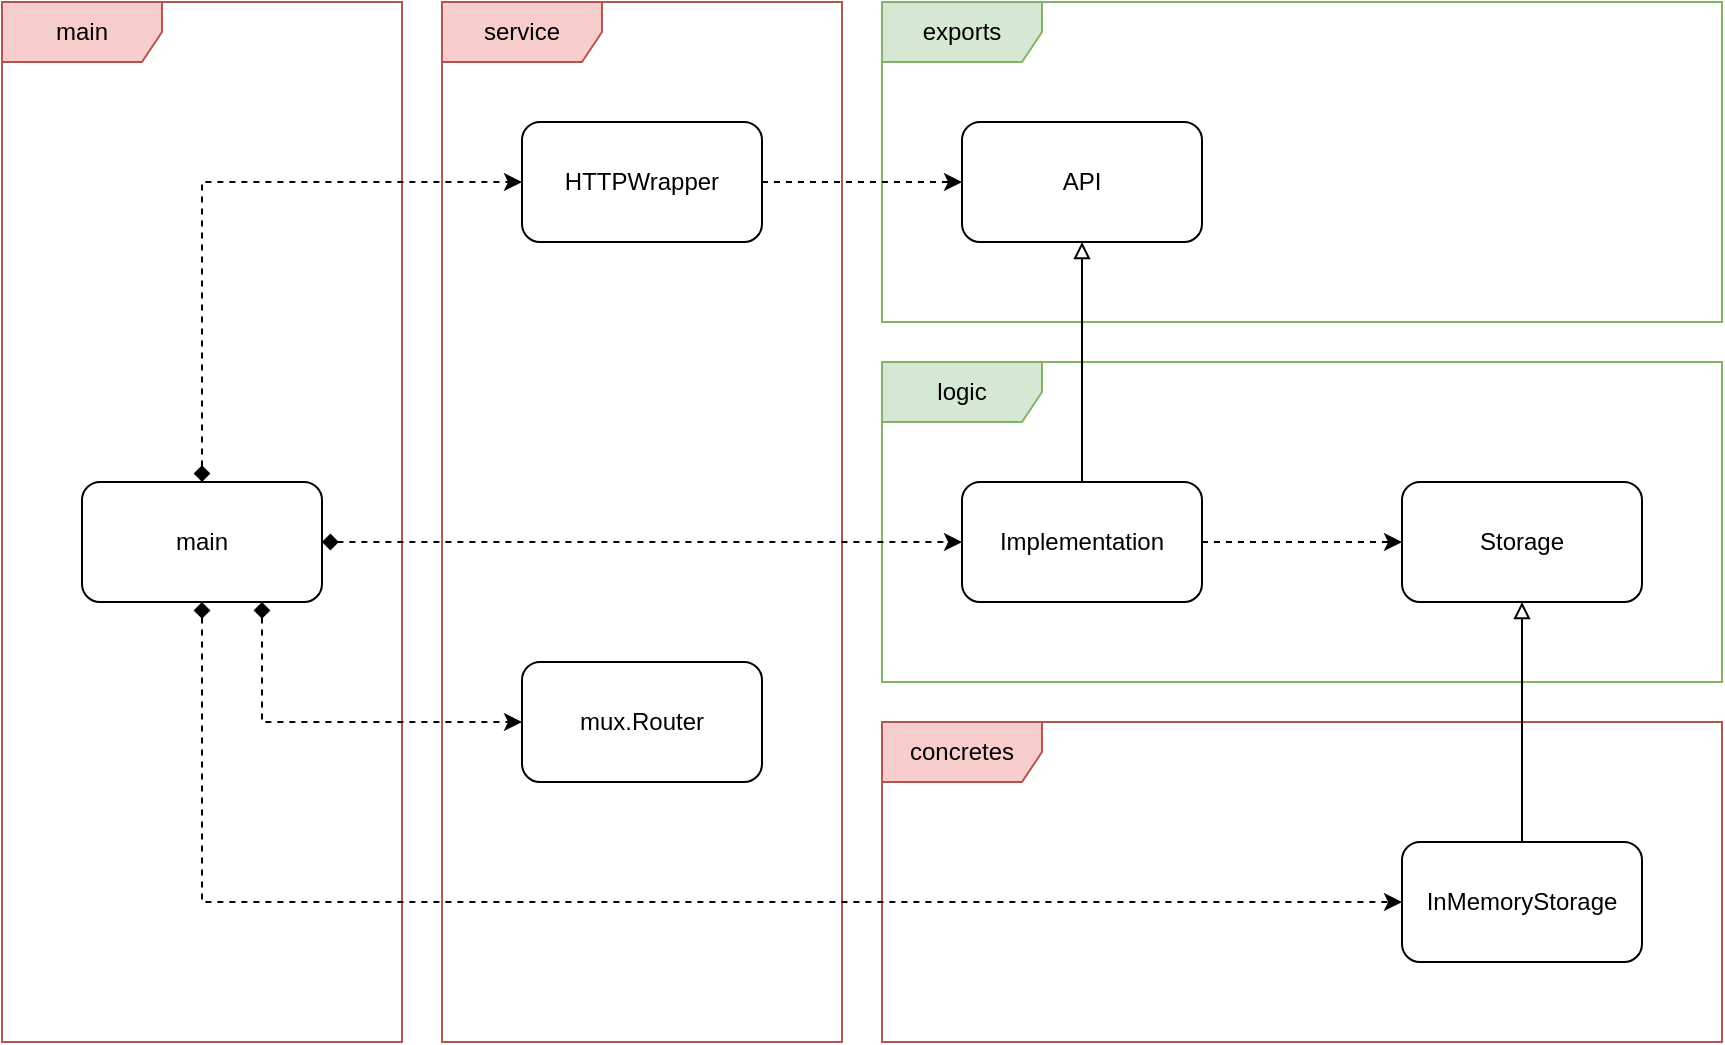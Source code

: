 <mxfile version="13.3.9" type="device"><diagram id="Cvft5OTZRsobFEUvXP9b" name="Page-1"><mxGraphModel dx="1606" dy="1644" grid="1" gridSize="10" guides="1" tooltips="1" connect="1" arrows="1" fold="1" page="1" pageScale="1" pageWidth="1100" pageHeight="850" math="0" shadow="0"><root><mxCell id="0"/><mxCell id="1" parent="0"/><mxCell id="SHBvEZt9IcaxBhdKDQEF-16" value="exports" style="shape=umlFrame;whiteSpace=wrap;html=1;fillColor=#d5e8d4;strokeColor=#82b366;width=80;height=30;" vertex="1" parent="1"><mxGeometry x="560" y="160" width="420" height="160" as="geometry"/></mxCell><mxCell id="SHBvEZt9IcaxBhdKDQEF-15" value="service" style="shape=umlFrame;whiteSpace=wrap;html=1;fillColor=#f8cecc;strokeColor=#b85450;width=80;height=30;" vertex="1" parent="1"><mxGeometry x="340" y="160" width="200" height="520" as="geometry"/></mxCell><mxCell id="SHBvEZt9IcaxBhdKDQEF-8" value="logic" style="shape=umlFrame;whiteSpace=wrap;html=1;fillColor=#d5e8d4;strokeColor=#82b366;width=80;height=30;" vertex="1" parent="1"><mxGeometry x="560" y="340" width="420" height="160" as="geometry"/></mxCell><mxCell id="SHBvEZt9IcaxBhdKDQEF-9" value="concretes" style="shape=umlFrame;whiteSpace=wrap;html=1;fillColor=#f8cecc;strokeColor=#b85450;width=80;height=30;" vertex="1" parent="1"><mxGeometry x="560" y="520" width="420" height="160" as="geometry"/></mxCell><mxCell id="SHBvEZt9IcaxBhdKDQEF-7" style="edgeStyle=orthogonalEdgeStyle;rounded=0;orthogonalLoop=1;jettySize=auto;html=1;exitX=1;exitY=0.5;exitDx=0;exitDy=0;entryX=0;entryY=0.5;entryDx=0;entryDy=0;endArrow=classic;endFill=1;startArrow=none;startFill=0;dashed=1;" edge="1" parent="1" source="SHBvEZt9IcaxBhdKDQEF-1" target="SHBvEZt9IcaxBhdKDQEF-2"><mxGeometry relative="1" as="geometry"/></mxCell><mxCell id="SHBvEZt9IcaxBhdKDQEF-25" style="edgeStyle=orthogonalEdgeStyle;rounded=0;orthogonalLoop=1;jettySize=auto;html=1;exitX=0.5;exitY=0;exitDx=0;exitDy=0;entryX=0.5;entryY=1;entryDx=0;entryDy=0;startArrow=none;startFill=0;endArrow=block;endFill=0;" edge="1" parent="1" source="SHBvEZt9IcaxBhdKDQEF-1" target="SHBvEZt9IcaxBhdKDQEF-17"><mxGeometry relative="1" as="geometry"/></mxCell><mxCell id="SHBvEZt9IcaxBhdKDQEF-1" value="Implementation" style="rounded=1;whiteSpace=wrap;html=1;" vertex="1" parent="1"><mxGeometry x="600" y="400" width="120" height="60" as="geometry"/></mxCell><mxCell id="SHBvEZt9IcaxBhdKDQEF-2" value="Storage" style="rounded=1;whiteSpace=wrap;html=1;" vertex="1" parent="1"><mxGeometry x="820" y="400" width="120" height="60" as="geometry"/></mxCell><mxCell id="SHBvEZt9IcaxBhdKDQEF-6" style="edgeStyle=orthogonalEdgeStyle;rounded=0;orthogonalLoop=1;jettySize=auto;html=1;exitX=0.5;exitY=0;exitDx=0;exitDy=0;entryX=0.5;entryY=1;entryDx=0;entryDy=0;endArrow=block;endFill=0;" edge="1" parent="1" source="SHBvEZt9IcaxBhdKDQEF-3" target="SHBvEZt9IcaxBhdKDQEF-2"><mxGeometry relative="1" as="geometry"/></mxCell><mxCell id="SHBvEZt9IcaxBhdKDQEF-3" value="InMemoryStorage" style="rounded=1;whiteSpace=wrap;html=1;" vertex="1" parent="1"><mxGeometry x="820" y="580" width="120" height="60" as="geometry"/></mxCell><mxCell id="SHBvEZt9IcaxBhdKDQEF-11" style="edgeStyle=orthogonalEdgeStyle;rounded=0;orthogonalLoop=1;jettySize=auto;html=1;exitX=1;exitY=0.5;exitDx=0;exitDy=0;entryX=0;entryY=0.5;entryDx=0;entryDy=0;startArrow=none;startFill=0;endArrow=classic;endFill=1;dashed=1;" edge="1" parent="1" source="SHBvEZt9IcaxBhdKDQEF-10" target="SHBvEZt9IcaxBhdKDQEF-17"><mxGeometry relative="1" as="geometry"/></mxCell><mxCell id="SHBvEZt9IcaxBhdKDQEF-10" value="HTTPWrapper" style="rounded=1;whiteSpace=wrap;html=1;" vertex="1" parent="1"><mxGeometry x="380" y="220" width="120" height="60" as="geometry"/></mxCell><mxCell id="SHBvEZt9IcaxBhdKDQEF-17" value="API" style="rounded=1;whiteSpace=wrap;html=1;" vertex="1" parent="1"><mxGeometry x="600" y="220" width="120" height="60" as="geometry"/></mxCell><mxCell id="SHBvEZt9IcaxBhdKDQEF-18" value="main" style="shape=umlFrame;whiteSpace=wrap;html=1;fillColor=#f8cecc;strokeColor=#b85450;width=80;height=30;" vertex="1" parent="1"><mxGeometry x="120" y="160" width="200" height="520" as="geometry"/></mxCell><mxCell id="SHBvEZt9IcaxBhdKDQEF-19" value="mux.Router" style="rounded=1;whiteSpace=wrap;html=1;" vertex="1" parent="1"><mxGeometry x="380" y="490" width="120" height="60" as="geometry"/></mxCell><mxCell id="SHBvEZt9IcaxBhdKDQEF-21" style="edgeStyle=orthogonalEdgeStyle;rounded=0;orthogonalLoop=1;jettySize=auto;html=1;exitX=0.5;exitY=0;exitDx=0;exitDy=0;entryX=0;entryY=0.5;entryDx=0;entryDy=0;dashed=1;startArrow=diamond;startFill=1;endArrow=classic;endFill=1;" edge="1" parent="1" source="SHBvEZt9IcaxBhdKDQEF-20" target="SHBvEZt9IcaxBhdKDQEF-10"><mxGeometry relative="1" as="geometry"/></mxCell><mxCell id="SHBvEZt9IcaxBhdKDQEF-22" style="edgeStyle=orthogonalEdgeStyle;rounded=0;orthogonalLoop=1;jettySize=auto;html=1;exitX=0.75;exitY=1;exitDx=0;exitDy=0;entryX=0;entryY=0.5;entryDx=0;entryDy=0;dashed=1;startArrow=diamond;startFill=1;endArrow=classic;endFill=1;" edge="1" parent="1" source="SHBvEZt9IcaxBhdKDQEF-20" target="SHBvEZt9IcaxBhdKDQEF-19"><mxGeometry relative="1" as="geometry"/></mxCell><mxCell id="SHBvEZt9IcaxBhdKDQEF-23" style="edgeStyle=orthogonalEdgeStyle;rounded=0;orthogonalLoop=1;jettySize=auto;html=1;exitX=0.5;exitY=1;exitDx=0;exitDy=0;entryX=0;entryY=0.5;entryDx=0;entryDy=0;dashed=1;startArrow=diamond;startFill=1;endArrow=classic;endFill=1;" edge="1" parent="1" source="SHBvEZt9IcaxBhdKDQEF-20" target="SHBvEZt9IcaxBhdKDQEF-3"><mxGeometry relative="1" as="geometry"/></mxCell><mxCell id="SHBvEZt9IcaxBhdKDQEF-24" style="edgeStyle=orthogonalEdgeStyle;rounded=0;orthogonalLoop=1;jettySize=auto;html=1;exitX=1;exitY=0.5;exitDx=0;exitDy=0;entryX=0;entryY=0.5;entryDx=0;entryDy=0;dashed=1;startArrow=diamond;startFill=1;endArrow=classic;endFill=1;" edge="1" parent="1" source="SHBvEZt9IcaxBhdKDQEF-20" target="SHBvEZt9IcaxBhdKDQEF-1"><mxGeometry relative="1" as="geometry"/></mxCell><mxCell id="SHBvEZt9IcaxBhdKDQEF-20" value="main" style="rounded=1;whiteSpace=wrap;html=1;" vertex="1" parent="1"><mxGeometry x="160" y="400" width="120" height="60" as="geometry"/></mxCell></root></mxGraphModel></diagram></mxfile>